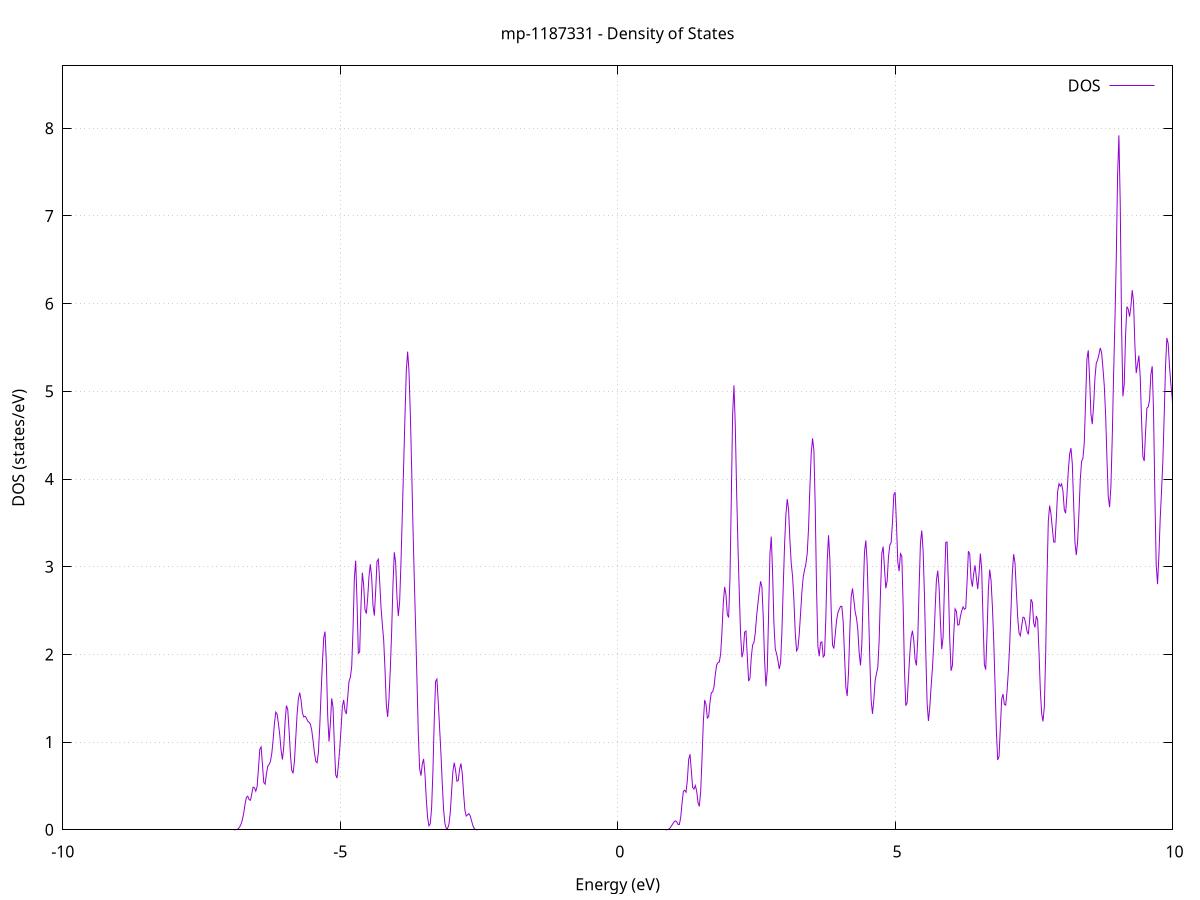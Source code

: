 set title 'mp-1187331 - Density of States'
set xlabel 'Energy (eV)'
set ylabel 'DOS (states/eV)'
set grid
set xrange [-10:10]
set yrange [0:8.712]
set xzeroaxis lt -1
set terminal png size 800,600
set output 'mp-1187331_dos_gnuplot.png'
plot '-' using 1:2 with lines title 'DOS'
-19.269000 0.000000
-19.245000 0.000000
-19.221000 0.000000
-19.197000 0.000000
-19.173000 0.000000
-19.149000 0.000000
-19.125000 0.000000
-19.101000 0.000000
-19.077000 0.000000
-19.053000 0.000000
-19.029000 0.000000
-19.005000 0.000000
-18.980900 0.000000
-18.956900 0.000000
-18.932900 0.000000
-18.908900 0.000000
-18.884900 0.000000
-18.860900 0.000000
-18.836900 0.000000
-18.812900 0.000000
-18.788900 0.000000
-18.764900 0.000000
-18.740900 0.000000
-18.716900 0.000000
-18.692900 0.000000
-18.668900 0.000000
-18.644900 0.000000
-18.620900 0.000000
-18.596800 0.000000
-18.572800 0.000000
-18.548800 0.000000
-18.524800 0.000000
-18.500800 0.000000
-18.476800 0.000000
-18.452800 0.000000
-18.428800 0.000000
-18.404800 0.000000
-18.380800 0.000000
-18.356800 0.000000
-18.332800 0.000000
-18.308800 0.000000
-18.284800 0.000000
-18.260800 0.000000
-18.236800 0.000000
-18.212800 0.000000
-18.188700 0.000000
-18.164700 0.000000
-18.140700 0.000000
-18.116700 0.000000
-18.092700 0.000000
-18.068700 0.000000
-18.044700 0.000000
-18.020700 0.000000
-17.996700 0.000000
-17.972700 0.000000
-17.948700 0.000000
-17.924700 0.000000
-17.900700 0.000000
-17.876700 0.000000
-17.852700 0.000000
-17.828700 0.000000
-17.804600 0.000000
-17.780600 0.000000
-17.756600 0.000000
-17.732600 0.000000
-17.708600 0.000000
-17.684600 0.000000
-17.660600 0.000000
-17.636600 0.000000
-17.612600 0.000000
-17.588600 0.000000
-17.564600 0.000000
-17.540600 0.000000
-17.516600 0.000000
-17.492600 0.000000
-17.468600 0.000000
-17.444600 0.000000
-17.420600 0.000000
-17.396500 0.000000
-17.372500 0.000000
-17.348500 0.000000
-17.324500 0.000000
-17.300500 0.000000
-17.276500 0.000000
-17.252500 0.000000
-17.228500 0.001300
-17.204500 0.021300
-17.180500 0.232500
-17.156500 1.655200
-17.132500 7.719600
-17.108500 23.651500
-17.084500 47.733600
-17.060500 63.608600
-17.036500 56.070900
-17.012400 32.732500
-16.988400 12.657100
-16.964400 3.239200
-16.940400 0.547600
-16.916400 0.061000
-16.892400 0.004500
-16.868400 0.000200
-16.844400 0.000000
-16.820400 0.000000
-16.796400 0.000000
-16.772400 0.000000
-16.748400 0.000000
-16.724400 0.000000
-16.700400 0.000000
-16.676400 0.000000
-16.652400 0.000000
-16.628300 0.000000
-16.604300 0.000000
-16.580300 0.000000
-16.556300 0.000000
-16.532300 0.000000
-16.508300 0.000000
-16.484300 0.000000
-16.460300 0.000000
-16.436300 0.000000
-16.412300 0.000000
-16.388300 0.000000
-16.364300 0.000000
-16.340300 0.000000
-16.316300 0.000000
-16.292300 0.000000
-16.268300 0.000000
-16.244300 0.000000
-16.220200 0.000000
-16.196200 0.000000
-16.172200 0.000000
-16.148200 0.000000
-16.124200 0.000000
-16.100200 0.000000
-16.076200 0.000000
-16.052200 0.000000
-16.028200 0.000000
-16.004200 0.000000
-15.980200 0.000000
-15.956200 0.000000
-15.932200 0.000000
-15.908200 0.000000
-15.884200 0.000000
-15.860200 0.000000
-15.836100 0.000000
-15.812100 0.000000
-15.788100 0.000000
-15.764100 0.000000
-15.740100 0.000000
-15.716100 0.000000
-15.692100 0.000000
-15.668100 0.000000
-15.644100 0.000000
-15.620100 0.000000
-15.596100 0.000000
-15.572100 0.000000
-15.548100 0.000000
-15.524100 0.000000
-15.500100 0.000000
-15.476100 0.000000
-15.452100 0.000000
-15.428000 0.000000
-15.404000 0.000000
-15.380000 0.000000
-15.356000 0.000000
-15.332000 0.000000
-15.308000 0.000000
-15.284000 0.000000
-15.260000 0.000000
-15.236000 0.000000
-15.212000 0.000000
-15.188000 0.000000
-15.164000 0.000000
-15.140000 0.000000
-15.116000 0.000000
-15.092000 0.000000
-15.068000 0.000000
-15.043900 0.000000
-15.019900 0.000000
-14.995900 0.000000
-14.971900 0.000000
-14.947900 0.000000
-14.923900 0.000000
-14.899900 0.000000
-14.875900 0.000000
-14.851900 0.000000
-14.827900 0.000000
-14.803900 0.000000
-14.779900 0.000000
-14.755900 0.000000
-14.731900 0.000000
-14.707900 0.000000
-14.683900 0.000000
-14.659900 0.000000
-14.635800 0.000000
-14.611800 0.000000
-14.587800 0.000000
-14.563800 0.000000
-14.539800 0.000000
-14.515800 0.000000
-14.491800 0.000000
-14.467800 0.000000
-14.443800 0.000000
-14.419800 0.000000
-14.395800 0.000000
-14.371800 0.000000
-14.347800 0.000000
-14.323800 0.000000
-14.299800 0.000000
-14.275800 0.000000
-14.251700 0.000000
-14.227700 0.000000
-14.203700 0.000000
-14.179700 0.000000
-14.155700 0.000000
-14.131700 0.000000
-14.107700 0.000000
-14.083700 0.000000
-14.059700 0.000000
-14.035700 0.000000
-14.011700 0.000000
-13.987700 0.000000
-13.963700 0.000000
-13.939700 0.000000
-13.915700 0.000000
-13.891700 0.000000
-13.867600 0.000000
-13.843600 0.000000
-13.819600 0.000000
-13.795600 0.000000
-13.771600 0.000000
-13.747600 0.000000
-13.723600 0.000000
-13.699600 0.000000
-13.675600 0.000000
-13.651600 0.000000
-13.627600 0.000000
-13.603600 0.000000
-13.579600 0.000000
-13.555600 0.000000
-13.531600 0.000000
-13.507600 0.000000
-13.483600 0.000000
-13.459500 0.000000
-13.435500 0.000000
-13.411500 0.000000
-13.387500 0.000000
-13.363500 0.000000
-13.339500 0.000000
-13.315500 0.000000
-13.291500 0.000000
-13.267500 0.000000
-13.243500 0.000000
-13.219500 0.000000
-13.195500 0.000000
-13.171500 0.000000
-13.147500 0.000000
-13.123500 0.000000
-13.099500 0.000000
-13.075400 0.000000
-13.051400 0.000000
-13.027400 0.000000
-13.003400 0.000000
-12.979400 0.000000
-12.955400 0.000000
-12.931400 0.000000
-12.907400 0.000000
-12.883400 0.000000
-12.859400 0.000000
-12.835400 0.000000
-12.811400 0.000000
-12.787400 0.000000
-12.763400 0.000000
-12.739400 0.000000
-12.715400 0.000000
-12.691400 0.000000
-12.667300 0.000000
-12.643300 0.000000
-12.619300 0.000000
-12.595300 0.000000
-12.571300 0.000000
-12.547300 0.000000
-12.523300 0.000000
-12.499300 0.000000
-12.475300 0.000000
-12.451300 0.000000
-12.427300 0.000000
-12.403300 0.000000
-12.379300 0.000000
-12.355300 0.000000
-12.331300 0.000000
-12.307300 0.000000
-12.283200 0.000000
-12.259200 0.000000
-12.235200 0.000000
-12.211200 0.000000
-12.187200 0.000000
-12.163200 0.000000
-12.139200 0.000000
-12.115200 0.000000
-12.091200 0.000000
-12.067200 0.000000
-12.043200 0.000000
-12.019200 0.000000
-11.995200 0.000000
-11.971200 0.000000
-11.947200 0.000000
-11.923200 0.000000
-11.899100 0.000000
-11.875100 0.000000
-11.851100 0.000000
-11.827100 0.000000
-11.803100 0.000000
-11.779100 0.000000
-11.755100 0.000000
-11.731100 0.000000
-11.707100 0.000000
-11.683100 0.000000
-11.659100 0.000000
-11.635100 0.000000
-11.611100 0.000000
-11.587100 0.000000
-11.563100 0.000000
-11.539100 0.000000
-11.515100 0.000000
-11.491000 0.000000
-11.467000 0.000000
-11.443000 0.000000
-11.419000 0.000000
-11.395000 0.000000
-11.371000 0.000000
-11.347000 0.000000
-11.323000 0.000000
-11.299000 0.000000
-11.275000 0.000000
-11.251000 0.000000
-11.227000 0.000000
-11.203000 0.000000
-11.179000 0.000000
-11.155000 0.000000
-11.131000 0.000000
-11.106900 0.000000
-11.082900 0.000000
-11.058900 0.000000
-11.034900 0.000000
-11.010900 0.000000
-10.986900 0.000000
-10.962900 0.000000
-10.938900 0.000000
-10.914900 0.000000
-10.890900 0.000000
-10.866900 0.000000
-10.842900 0.000000
-10.818900 0.000000
-10.794900 0.000000
-10.770900 0.000000
-10.746900 0.000000
-10.722900 0.000000
-10.698800 0.000000
-10.674800 0.000000
-10.650800 0.000000
-10.626800 0.000000
-10.602800 0.000000
-10.578800 0.000000
-10.554800 0.000000
-10.530800 0.000000
-10.506800 0.000000
-10.482800 0.000000
-10.458800 0.000000
-10.434800 0.000000
-10.410800 0.000000
-10.386800 0.000000
-10.362800 0.000000
-10.338800 0.000000
-10.314700 0.000000
-10.290700 0.000000
-10.266700 0.000000
-10.242700 0.000000
-10.218700 0.000000
-10.194700 0.000000
-10.170700 0.000000
-10.146700 0.000000
-10.122700 0.000000
-10.098700 0.000000
-10.074700 0.000000
-10.050700 0.000000
-10.026700 0.000000
-10.002700 0.000000
-9.978700 0.000000
-9.954700 0.000000
-9.930600 0.000000
-9.906600 0.000000
-9.882600 0.000000
-9.858600 0.000000
-9.834600 0.000000
-9.810600 0.000000
-9.786600 0.000000
-9.762600 0.000000
-9.738600 0.000000
-9.714600 0.000000
-9.690600 0.000000
-9.666600 0.000000
-9.642600 0.000000
-9.618600 0.000000
-9.594600 0.000000
-9.570600 0.000000
-9.546600 0.000000
-9.522500 0.000000
-9.498500 0.000000
-9.474500 0.000000
-9.450500 0.000000
-9.426500 0.000000
-9.402500 0.000000
-9.378500 0.000000
-9.354500 0.000000
-9.330500 0.000000
-9.306500 0.000000
-9.282500 0.000000
-9.258500 0.000000
-9.234500 0.000000
-9.210500 0.000000
-9.186500 0.000000
-9.162500 0.000000
-9.138400 0.000000
-9.114400 0.000000
-9.090400 0.000000
-9.066400 0.000000
-9.042400 0.000000
-9.018400 0.000000
-8.994400 0.000000
-8.970400 0.000000
-8.946400 0.000000
-8.922400 0.000000
-8.898400 0.000000
-8.874400 0.000000
-8.850400 0.000000
-8.826400 0.000000
-8.802400 0.000000
-8.778400 0.000000
-8.754400 0.000000
-8.730300 0.000000
-8.706300 0.000000
-8.682300 0.000000
-8.658300 0.000000
-8.634300 0.000000
-8.610300 0.000000
-8.586300 0.000000
-8.562300 0.000000
-8.538300 0.000000
-8.514300 0.000000
-8.490300 0.000000
-8.466300 0.000000
-8.442300 0.000000
-8.418300 0.000000
-8.394300 0.000000
-8.370300 0.000000
-8.346200 0.000000
-8.322200 0.000000
-8.298200 0.000000
-8.274200 0.000000
-8.250200 0.000000
-8.226200 0.000000
-8.202200 0.000000
-8.178200 0.000000
-8.154200 0.000000
-8.130200 0.000000
-8.106200 0.000000
-8.082200 0.000000
-8.058200 0.000000
-8.034200 0.000000
-8.010200 0.000000
-7.986200 0.000000
-7.962200 0.000000
-7.938100 0.000000
-7.914100 0.000000
-7.890100 0.000000
-7.866100 0.000000
-7.842100 0.000000
-7.818100 0.000000
-7.794100 0.000000
-7.770100 0.000000
-7.746100 0.000000
-7.722100 0.000000
-7.698100 0.000000
-7.674100 0.000000
-7.650100 0.000000
-7.626100 0.000000
-7.602100 0.000000
-7.578100 0.000000
-7.554000 0.000000
-7.530000 0.000000
-7.506000 0.000000
-7.482000 0.000000
-7.458000 0.000000
-7.434000 0.000000
-7.410000 0.000000
-7.386000 0.000000
-7.362000 0.000000
-7.338000 0.000000
-7.314000 0.000000
-7.290000 0.000000
-7.266000 0.000000
-7.242000 0.000000
-7.218000 0.000000
-7.194000 0.000000
-7.169900 0.000000
-7.145900 0.000000
-7.121900 0.000000
-7.097900 0.000000
-7.073900 0.000000
-7.049900 0.000000
-7.025900 0.000000
-7.001900 0.000000
-6.977900 0.000000
-6.953900 0.000000
-6.929900 0.000000
-6.905900 0.000100
-6.881900 0.000700
-6.857900 0.003800
-6.833900 0.013800
-6.809900 0.035000
-6.785900 0.067700
-6.761800 0.117000
-6.737800 0.195600
-6.713800 0.295300
-6.689800 0.371600
-6.665800 0.381900
-6.641800 0.342800
-6.617800 0.336800
-6.593800 0.410300
-6.569800 0.485700
-6.545800 0.478600
-6.521800 0.439900
-6.497800 0.494000
-6.473800 0.694000
-6.449800 0.916800
-6.425800 0.945500
-6.401800 0.746000
-6.377700 0.539200
-6.353700 0.520500
-6.329700 0.638200
-6.305700 0.725100
-6.281700 0.745600
-6.257700 0.779200
-6.233700 0.869200
-6.209700 1.020500
-6.185700 1.212500
-6.161700 1.341400
-6.137700 1.319000
-6.113700 1.212400
-6.089700 1.082400
-6.065700 0.905500
-6.041700 0.801400
-6.017700 0.940900
-5.993700 1.229900
-5.969600 1.417000
-5.945600 1.370900
-5.921600 1.133700
-5.897600 0.857800
-5.873600 0.678900
-5.849600 0.643900
-5.825600 0.777100
-5.801600 1.044800
-5.777600 1.312200
-5.753600 1.496100
-5.729600 1.563800
-5.705600 1.475800
-5.681600 1.334700
-5.657600 1.286700
-5.633600 1.294900
-5.609600 1.273000
-5.585500 1.239600
-5.561500 1.226400
-5.537500 1.203700
-5.513500 1.135500
-5.489500 1.017900
-5.465500 0.880800
-5.441500 0.781600
-5.417500 0.763900
-5.393500 0.881300
-5.369500 1.172700
-5.345500 1.548200
-5.321500 1.895400
-5.297500 2.188300
-5.273500 2.260500
-5.249500 1.892400
-5.225500 1.296400
-5.201400 1.006300
-5.177400 1.210500
-5.153400 1.498400
-5.129400 1.394700
-5.105400 0.964200
-5.081400 0.626000
-5.057400 0.589500
-5.033400 0.737400
-5.009400 0.919300
-4.985400 1.149300
-4.961400 1.404600
-4.937400 1.481200
-4.913400 1.355900
-4.889400 1.321500
-4.865400 1.508500
-4.841400 1.692900
-4.817400 1.739100
-4.793300 1.858100
-4.769300 2.283700
-4.745300 2.867100
-4.721300 3.069300
-4.697300 2.603300
-4.673300 2.012900
-4.649300 2.027600
-4.625300 2.568200
-4.601300 2.931700
-4.577300 2.789400
-4.553300 2.509100
-4.529300 2.465300
-4.505300 2.641600
-4.481300 2.890200
-4.457300 3.029100
-4.433300 2.882200
-4.409200 2.556300
-4.385200 2.442700
-4.361200 2.721200
-4.337200 3.060900
-4.313200 3.085900
-4.289200 2.836400
-4.265200 2.543500
-4.241200 2.342300
-4.217200 2.170200
-4.193200 1.836500
-4.169200 1.425600
-4.145200 1.287100
-4.121200 1.493700
-4.097200 1.831900
-4.073200 2.257100
-4.049200 2.799100
-4.025200 3.164500
-4.001100 3.046700
-3.977100 2.651800
-3.953100 2.437200
-3.929100 2.599300
-3.905100 3.044500
-3.881100 3.597500
-3.857100 4.148800
-3.833100 4.709600
-3.809100 5.232600
-3.785100 5.452700
-3.761100 5.237300
-3.737100 4.757700
-3.713100 4.140400
-3.689100 3.464000
-3.665100 2.859700
-3.641100 2.313400
-3.617000 1.714000
-3.593000 1.106700
-3.569000 0.696500
-3.545000 0.617400
-3.521000 0.749500
-3.497000 0.807500
-3.473000 0.639300
-3.449000 0.355100
-3.425000 0.136700
-3.401000 0.045400
-3.377000 0.068300
-3.353000 0.248000
-3.329000 0.668300
-3.305000 1.256300
-3.281000 1.691400
-3.257000 1.717600
-3.233000 1.457200
-3.208900 1.165100
-3.184900 0.871000
-3.160900 0.530100
-3.136900 0.233300
-3.112900 0.070100
-3.088900 0.015700
-3.064900 0.014700
-3.040900 0.061500
-3.016900 0.195900
-2.992900 0.430400
-2.968900 0.669900
-2.944900 0.765200
-2.920900 0.678700
-2.896900 0.553800
-2.872900 0.562000
-2.848900 0.688200
-2.824800 0.755100
-2.800800 0.645000
-2.776800 0.416800
-2.752800 0.225300
-2.728800 0.156200
-2.704800 0.169500
-2.680800 0.184000
-2.656800 0.158400
-2.632800 0.101900
-2.608800 0.047000
-2.584800 0.015000
-2.560800 0.003200
-2.536800 0.000500
-2.512800 0.000000
-2.488800 0.000000
-2.464800 0.000000
-2.440700 0.000000
-2.416700 0.000000
-2.392700 0.000000
-2.368700 0.000000
-2.344700 0.000000
-2.320700 0.000000
-2.296700 0.000000
-2.272700 0.000000
-2.248700 0.000000
-2.224700 0.000000
-2.200700 0.000000
-2.176700 0.000000
-2.152700 0.000000
-2.128700 0.000000
-2.104700 0.000000
-2.080700 0.000000
-2.056700 0.000000
-2.032600 0.000000
-2.008600 0.000000
-1.984600 0.000000
-1.960600 0.000000
-1.936600 0.000000
-1.912600 0.000000
-1.888600 0.000000
-1.864600 0.000000
-1.840600 0.000000
-1.816600 0.000000
-1.792600 0.000000
-1.768600 0.000000
-1.744600 0.000000
-1.720600 0.000000
-1.696600 0.000000
-1.672600 0.000000
-1.648500 0.000000
-1.624500 0.000000
-1.600500 0.000000
-1.576500 0.000000
-1.552500 0.000000
-1.528500 0.000000
-1.504500 0.000000
-1.480500 0.000000
-1.456500 0.000000
-1.432500 0.000000
-1.408500 0.000000
-1.384500 0.000000
-1.360500 0.000000
-1.336500 0.000000
-1.312500 0.000000
-1.288500 0.000000
-1.264500 0.000000
-1.240400 0.000000
-1.216400 0.000000
-1.192400 0.000000
-1.168400 0.000000
-1.144400 0.000000
-1.120400 0.000000
-1.096400 0.000000
-1.072400 0.000000
-1.048400 0.000000
-1.024400 0.000000
-1.000400 0.000000
-0.976400 0.000000
-0.952400 0.000000
-0.928400 0.000000
-0.904400 0.000000
-0.880400 0.000000
-0.856300 0.000000
-0.832300 0.000000
-0.808300 0.000000
-0.784300 0.000000
-0.760300 0.000000
-0.736300 0.000000
-0.712300 0.000000
-0.688300 0.000000
-0.664300 0.000000
-0.640300 0.000000
-0.616300 0.000000
-0.592300 0.000000
-0.568300 0.000000
-0.544300 0.000000
-0.520300 0.000000
-0.496300 0.000000
-0.472200 0.000000
-0.448200 0.000000
-0.424200 0.000000
-0.400200 0.000000
-0.376200 0.000000
-0.352200 0.000000
-0.328200 0.000000
-0.304200 0.000000
-0.280200 0.000000
-0.256200 0.000000
-0.232200 0.000000
-0.208200 0.000000
-0.184200 0.000000
-0.160200 0.000000
-0.136200 0.000000
-0.112200 0.000000
-0.088200 0.000000
-0.064100 0.000000
-0.040100 0.000000
-0.016100 0.000000
0.007900 0.000000
0.031900 0.000000
0.055900 0.000000
0.079900 0.000000
0.103900 0.000000
0.127900 0.000000
0.151900 0.000000
0.175900 0.000000
0.199900 0.000000
0.223900 0.000000
0.247900 0.000000
0.271900 0.000000
0.295900 0.000000
0.320000 0.000000
0.344000 0.000000
0.368000 0.000000
0.392000 0.000000
0.416000 0.000000
0.440000 0.000000
0.464000 0.000000
0.488000 0.000000
0.512000 0.000000
0.536000 0.000000
0.560000 0.000000
0.584000 0.000000
0.608000 0.000000
0.632000 0.000000
0.656000 0.000000
0.680000 0.000000
0.704000 0.000000
0.728100 0.000000
0.752100 0.000000
0.776100 0.000000
0.800100 0.000000
0.824100 0.000000
0.848100 0.000000
0.872100 0.000200
0.896100 0.001300
0.920100 0.006400
0.944100 0.019800
0.968100 0.042000
0.992100 0.066800
1.016100 0.089400
1.040100 0.101900
1.064100 0.090000
1.088100 0.061300
1.112200 0.059800
1.136200 0.138800
1.160200 0.300900
1.184200 0.440300
1.208200 0.450000
1.232200 0.427500
1.256200 0.564000
1.280200 0.801700
1.304200 0.861400
1.328200 0.671800
1.352200 0.481800
1.376200 0.464100
1.400200 0.504400
1.424200 0.442700
1.448200 0.309700
1.472200 0.267200
1.496300 0.434500
1.520300 0.804400
1.544300 1.231200
1.568300 1.479800
1.592300 1.431300
1.616300 1.274500
1.640300 1.288400
1.664300 1.456600
1.688300 1.563800
1.712300 1.572300
1.736300 1.630000
1.760300 1.770700
1.784300 1.878900
1.808300 1.907400
1.832300 1.913400
1.856300 2.005100
1.880300 2.262100
1.904400 2.588700
1.928400 2.769200
1.952400 2.684200
1.976400 2.456600
2.000400 2.420100
2.024400 2.867200
2.048400 3.785600
2.072400 4.737900
2.096400 5.067500
2.120400 4.604000
2.144400 3.858500
2.168400 3.237400
2.192400 2.702000
2.216400 2.222600
2.240400 1.966600
2.264400 2.036200
2.288500 2.253500
2.312500 2.267400
2.336500 1.978000
2.360500 1.695800
2.384500 1.726400
2.408500 1.966900
2.432500 2.108100
2.456500 2.134800
2.480500 2.245900
2.504500 2.435600
2.528500 2.583800
2.552500 2.716500
2.576500 2.834100
2.600500 2.767600
2.624500 2.418100
2.648500 1.931300
2.672500 1.636500
2.696600 1.820900
2.720600 2.458700
2.744600 3.142600
2.768600 3.343000
2.792600 2.929500
2.816600 2.351400
2.840600 2.062800
2.864600 2.008500
2.888600 1.932900
2.912600 1.834000
2.936600 1.906200
2.960600 2.262800
2.984600 2.779400
3.008600 3.249500
3.032600 3.596500
3.056600 3.771300
3.080700 3.651000
3.104700 3.302800
3.128700 3.036600
3.152700 2.890800
3.176700 2.620200
3.200700 2.252000
3.224700 2.040600
3.248700 2.067500
3.272700 2.232700
3.296700 2.463800
3.320700 2.713300
3.344700 2.883200
3.368700 2.963200
3.392700 3.033300
3.416700 3.151900
3.440700 3.438400
3.464700 3.900100
3.488800 4.290000
3.512800 4.464500
3.536800 4.330000
3.560800 3.687300
3.584800 2.748600
3.608800 2.095300
3.632800 1.978800
3.656800 2.134100
3.680800 2.143200
3.704800 1.970200
3.728800 1.990400
3.752800 2.435800
3.776800 3.059900
3.800800 3.358800
3.824800 3.080800
3.848800 2.501300
3.872900 2.106100
3.896900 2.067100
3.920900 2.220900
3.944900 2.381900
3.968900 2.474700
3.992900 2.513400
4.016900 2.548300
4.040900 2.547900
4.064900 2.371500
4.088900 1.994100
4.112900 1.626100
4.136900 1.526300
4.160900 1.794300
4.184900 2.273300
4.208900 2.657300
4.232900 2.752200
4.257000 2.623100
4.281000 2.484400
4.305000 2.413900
4.329000 2.276200
4.353000 2.018100
4.377000 1.875100
4.401000 2.119200
4.425000 2.678100
4.449000 3.169100
4.473000 3.299300
4.497000 3.044600
4.521000 2.529900
4.545000 1.936900
4.569000 1.471700
4.593000 1.321800
4.617000 1.484300
4.641000 1.701100
4.665100 1.782500
4.689100 1.854200
4.713100 2.160500
4.737100 2.700200
4.761100 3.151900
4.785100 3.229900
4.809100 2.983300
4.833100 2.753800
4.857100 2.836700
4.881100 3.111700
4.905100 3.243800
4.929100 3.275400
4.953100 3.501900
4.977100 3.820600
5.001100 3.849800
5.025100 3.490900
5.049200 3.053000
5.073200 2.948700
5.097200 3.149200
5.121200 3.122400
5.145200 2.570500
5.169200 1.835700
5.193200 1.415200
5.217200 1.446800
5.241200 1.723400
5.265200 2.004500
5.289200 2.197800
5.313200 2.268900
5.337200 2.161000
5.361200 1.937700
5.385200 1.874300
5.409200 2.182000
5.433200 2.760600
5.457300 3.271500
5.481300 3.412500
5.505300 3.180000
5.529300 2.692300
5.553300 2.027700
5.577300 1.442500
5.601300 1.240700
5.625300 1.393100
5.649300 1.631800
5.673300 1.843300
5.697300 2.119700
5.721300 2.503400
5.745300 2.848300
5.769300 2.955200
5.793300 2.764400
5.817300 2.370400
5.841400 2.058900
5.865400 2.195800
5.889400 2.765800
5.913400 3.276900
5.937400 3.282000
5.961400 2.785900
5.985400 2.164700
6.009400 1.813300
6.033400 1.875900
6.057400 2.226400
6.081400 2.519600
6.105400 2.491700
6.129400 2.333900
6.153400 2.338300
6.177400 2.434000
6.201400 2.497400
6.225500 2.542400
6.249500 2.513900
6.273500 2.526900
6.297500 2.824700
6.321500 3.176800
6.345500 3.144500
6.369500 2.861300
6.393500 2.772400
6.417500 2.925400
6.441500 3.015900
6.465500 2.873600
6.489500 2.744600
6.513500 2.920400
6.537500 3.150200
6.561500 2.964600
6.585500 2.391200
6.609500 1.883600
6.633600 1.826700
6.657600 2.236800
6.681600 2.745500
6.705600 2.966500
6.729600 2.845600
6.753600 2.550000
6.777600 2.164700
6.801600 1.661900
6.825600 1.127400
6.849600 0.796300
6.873600 0.833800
6.897600 1.168400
6.921600 1.494200
6.945600 1.547600
6.969600 1.430000
6.993600 1.421100
7.017700 1.578100
7.041700 1.807200
7.065700 2.110100
7.089700 2.519900
7.113700 2.931600
7.137700 3.143000
7.161700 3.039900
7.185700 2.726900
7.209700 2.425800
7.233700 2.244600
7.257700 2.212200
7.281700 2.320200
7.305700 2.424900
7.329700 2.418300
7.353700 2.351500
7.377700 2.264700
7.401700 2.229200
7.425800 2.394700
7.449800 2.629600
7.473800 2.593400
7.497800 2.360500
7.521800 2.308000
7.545800 2.438600
7.569800 2.393500
7.593800 2.030300
7.617800 1.597100
7.641800 1.325400
7.665800 1.235500
7.689800 1.399500
7.713800 1.985800
7.737800 2.861100
7.761800 3.520400
7.785800 3.697100
7.809900 3.601200
7.833900 3.442700
7.857900 3.283700
7.881900 3.279900
7.905900 3.544100
7.929900 3.858100
7.953900 3.946500
7.977900 3.918800
8.001900 3.944700
8.025900 3.861400
8.049900 3.650400
8.073900 3.609500
8.097900 3.820700
8.121900 4.088500
8.145900 4.282800
8.169900 4.352300
8.194000 4.177000
8.218000 3.728600
8.242000 3.279400
8.266000 3.133300
8.290000 3.287800
8.314000 3.617000
8.338000 3.994300
8.362000 4.204500
8.386000 4.237200
8.410000 4.415600
8.434000 4.890300
8.458000 5.369700
8.482000 5.468000
8.506000 5.140400
8.530000 4.742900
8.554000 4.626000
8.578000 4.836300
8.602100 5.149500
8.626100 5.320500
8.650100 5.359300
8.674100 5.419000
8.698100 5.495100
8.722100 5.442600
8.746100 5.268400
8.770100 5.068900
8.794100 4.746900
8.818100 4.245600
8.842100 3.805700
8.866100 3.679800
8.890100 3.913400
8.914100 4.469800
8.938100 5.176400
8.962100 5.795600
8.986200 6.501800
9.010200 7.458800
9.034200 7.919700
9.058200 7.140300
9.082200 5.748300
9.106200 4.942500
9.130200 5.084200
9.154200 5.639600
9.178200 5.966400
9.202200 5.937200
9.226200 5.852600
9.250200 5.965800
9.274200 6.154000
9.298200 6.017200
9.322200 5.524600
9.346200 5.209400
9.370200 5.308500
9.394300 5.408600
9.418300 5.166100
9.442300 4.679400
9.466300 4.254400
9.490300 4.205300
9.514300 4.531300
9.538300 4.808200
9.562300 4.822900
9.586300 4.898400
9.610300 5.193800
9.634300 5.286200
9.658300 4.772400
9.682300 3.825700
9.706300 3.018800
9.730300 2.801400
9.754300 3.117700
9.778400 3.546300
9.802400 3.862100
9.826400 4.207600
9.850400 4.724400
9.874400 5.289500
9.898400 5.609700
9.922400 5.542700
9.946400 5.281800
9.970400 5.083100
9.994400 4.927800
10.018400 4.637400
10.042400 4.187800
10.066400 3.707400
10.090400 3.311800
10.114400 3.169800
10.138400 3.491100
10.162400 4.131000
10.186500 4.444800
10.210500 4.040700
10.234500 3.331700
10.258500 2.927000
10.282500 2.961600
10.306500 3.091400
10.330500 3.012400
10.354500 2.945300
10.378500 3.199600
10.402500 3.601100
10.426500 3.881300
10.450500 4.036700
10.474500 4.006500
10.498500 3.673300
10.522500 3.228300
10.546500 2.944400
10.570600 2.779100
10.594600 2.546200
10.618600 2.245700
10.642600 2.049700
10.666600 1.924000
10.690600 1.619600
10.714600 1.161400
10.738600 0.840400
10.762600 0.793700
10.786600 0.925700
10.810600 1.144600
10.834600 1.475800
10.858600 1.886600
10.882600 2.215600
10.906600 2.344900
10.930600 2.238200
10.954700 1.949200
10.978700 1.662400
11.002700 1.545300
11.026700 1.593600
11.050700 1.709100
11.074700 1.856800
11.098700 2.019800
11.122700 2.181600
11.146700 2.377600
11.170700 2.497900
11.194700 2.288600
11.218700 1.766300
11.242700 1.300300
11.266700 1.150200
11.290700 1.209800
11.314700 1.347200
11.338700 1.640600
11.362800 2.114900
11.386800 2.563200
11.410800 2.756700
11.434800 2.621100
11.458800 2.230000
11.482800 1.766600
11.506800 1.411700
11.530800 1.256800
11.554800 1.336900
11.578800 1.569200
11.602800 1.713400
11.626800 1.632700
11.650800 1.476100
11.674800 1.442900
11.698800 1.547800
11.722800 1.755900
11.746900 2.121900
11.770900 2.609000
11.794900 2.983600
11.818900 3.081800
11.842900 2.952500
11.866900 2.638400
11.890900 2.150700
11.914900 1.672000
11.938900 1.455900
11.962900 1.587600
11.986900 1.938200
12.010900 2.231700
12.034900 2.248600
12.058900 2.054700
12.082900 1.903800
12.106900 1.862000
12.130900 1.783600
12.155000 1.665200
12.179000 1.637900
12.203000 1.729400
12.227000 1.924000
12.251000 2.151000
12.275000 2.158700
12.299000 1.844000
12.323000 1.510700
12.347000 1.466600
12.371000 1.650000
12.395000 1.781100
12.419000 1.754900
12.443000 1.783500
12.467000 2.108700
12.491000 2.646300
12.515000 3.023500
12.539100 3.001200
12.563100 2.768800
12.587100 2.651400
12.611100 2.603500
12.635100 2.368200
12.659100 2.051800
12.683100 2.010500
12.707100 2.227300
12.731100 2.278700
12.755100 1.895200
12.779100 1.308200
12.803100 0.986600
12.827100 1.112600
12.851100 1.416900
12.875100 1.535900
12.899100 1.437700
12.923200 1.300500
12.947200 1.200200
12.971200 1.211700
12.995200 1.390800
13.019200 1.581600
13.043200 1.645600
13.067200 1.663400
13.091200 1.705200
13.115200 1.722500
13.139200 1.696500
13.163200 1.662900
13.187200 1.632800
13.211200 1.577800
13.235200 1.477000
13.259200 1.365900
13.283200 1.316600
13.307200 1.359400
13.331300 1.429100
13.355300 1.443900
13.379300 1.399300
13.403300 1.302500
13.427300 1.185600
13.451300 1.249900
13.475300 1.658600
13.499300 2.200300
13.523300 2.509400
13.547300 2.488600
13.571300 2.336100
13.595300 2.266500
13.619300 2.299200
13.643300 2.320000
13.667300 2.267000
13.691300 2.244600
13.715400 2.324100
13.739400 2.367300
13.763400 2.331500
13.787400 2.377000
13.811400 2.531500
13.835400 2.649800
13.859400 2.668400
13.883400 2.620000
13.907400 2.500200
13.931400 2.314200
13.955400 2.158900
13.979400 2.139800
14.003400 2.300900
14.027400 2.620500
14.051400 2.904800
14.075400 2.901400
14.099400 2.712100
14.123500 2.746200
14.147500 3.163000
14.171500 3.570800
14.195500 3.477600
14.219500 2.976100
14.243500 2.571700
14.267500 2.540000
14.291500 2.784100
14.315500 3.039200
14.339500 3.130900
14.363500 3.107700
14.387500 3.117900
14.411500 3.269800
14.435500 3.541400
14.459500 3.806800
14.483500 4.013600
14.507600 4.259800
14.531600 4.687100
14.555600 5.231100
14.579600 5.524500
14.603600 5.319300
14.627600 4.911900
14.651600 4.832300
14.675600 5.252600
14.699600 5.832500
14.723600 6.100300
14.747600 5.933700
14.771600 5.521500
14.795600 5.148100
14.819600 5.104600
14.843600 5.401400
14.867600 5.706100
14.891600 5.701800
14.915700 5.325500
14.939700 4.722700
14.963700 4.124200
14.987700 3.782200
15.011700 3.925700
15.035700 4.476100
15.059700 4.903600
15.083700 4.810500
15.107700 4.504500
15.131700 4.549400
15.155700 4.958200
15.179700 5.266200
15.203700 5.160800
15.227700 4.833400
15.251700 4.733300
15.275700 4.898600
15.299800 4.914500
15.323800 4.662800
15.347800 4.422600
15.371800 4.381300
15.395800 5.153500
15.419800 8.582300
15.443800 16.086900
15.467800 24.468300
15.491800 26.443700
15.515800 19.907700
15.539800 11.272400
15.563800 6.267600
15.587800 4.746400
15.611800 4.415800
15.635800 4.079600
15.659800 3.794100
15.683900 4.048800
15.707900 4.857300
15.731900 5.539800
15.755900 5.491200
15.779900 4.795600
15.803900 3.945100
15.827900 3.341300
15.851900 3.071500
15.875900 2.943400
15.899900 2.828000
15.923900 2.900800
15.947900 3.290900
15.971900 3.724100
15.995900 3.897300
16.019900 3.792000
16.043900 3.455800
16.067900 3.010100
16.092000 2.711200
16.116000 2.612200
16.140000 2.441500
16.164000 2.080700
16.188000 1.799900
16.212000 1.807000
16.236000 2.000800
16.260000 2.317400
16.284000 2.799800
16.308000 3.272400
16.332000 3.465300
16.356000 3.360800
16.380000 3.186200
16.404000 3.200200
16.428000 3.461600
16.452000 3.768000
16.476100 3.887800
16.500100 3.857400
16.524100 3.943300
16.548100 4.259900
16.572100 4.552900
16.596100 4.464800
16.620100 3.890200
16.644100 3.110000
16.668100 2.680900
16.692100 2.884400
16.716100 3.310700
16.740100 3.426800
16.764100 3.275900
16.788100 3.214300
16.812100 3.308000
16.836100 3.355400
16.860100 3.415500
16.884200 3.907800
16.908200 4.835000
16.932200 5.423000
16.956200 5.207000
16.980200 4.790600
17.004200 4.879600
17.028200 5.330600
17.052200 5.540900
17.076200 5.325800
17.100200 5.096300
17.124200 5.103600
17.148200 5.050600
17.172200 4.708400
17.196200 4.256500
17.220200 3.905700
17.244200 3.743600
17.268300 3.874000
17.292300 4.338500
17.316300 4.778400
17.340300 4.613300
17.364300 3.914500
17.388300 3.415500
17.412300 3.450800
17.436300 3.611200
17.460300 3.501400
17.484300 3.207600
17.508300 2.909500
17.532300 2.673100
17.556300 2.710300
17.580300 3.238500
17.604300 4.093600
17.628300 4.882300
17.652400 5.386800
17.676400 5.586300
17.700400 5.506800
17.724400 5.310700
17.748400 5.240000
17.772400 5.213100
17.796400 4.954400
17.820400 4.580000
17.844400 4.397200
17.868400 4.353100
17.892400 4.289400
17.916400 4.257700
17.940400 4.198200
17.964400 3.919200
17.988400 3.538800
18.012400 3.459300
18.036400 3.857000
18.060500 4.462600
18.084500 4.876200
18.108500 4.932000
18.132500 4.686000
18.156500 4.245900
18.180500 3.770000
18.204500 3.457300
18.228500 3.409400
18.252500 3.615200
18.276500 4.023300
18.300500 4.445000
18.324500 4.531900
18.348500 4.155300
18.372500 3.612400
18.396500 3.279300
18.420500 3.369200
18.444600 3.837700
18.468600 4.295300
18.492600 4.356900
18.516600 4.052300
18.540600 3.676000
18.564600 3.387800
18.588600 3.153000
18.612600 3.041800
18.636600 3.276500
18.660600 3.767000
18.684600 4.134600
18.708600 4.325900
18.732600 4.448300
18.756600 4.355500
18.780600 4.013700
18.804600 3.704000
18.828600 3.573700
18.852700 3.415700
18.876700 3.140800
18.900700 3.002700
18.924700 3.066800
18.948700 3.124400
18.972700 3.171900
18.996700 3.291900
19.020700 3.248500
19.044700 2.820700
19.068700 2.305100
19.092700 2.247200
19.116700 2.785500
19.140700 3.448900
19.164700 3.679300
19.188700 3.493700
19.212700 3.383200
19.236800 3.583000
19.260800 3.814600
19.284800 3.773200
19.308800 3.525400
19.332800 3.257400
19.356800 2.917700
19.380800 2.466200
19.404800 2.158200
19.428800 2.283400
19.452800 2.777400
19.476800 3.338000
19.500800 3.945300
19.524800 4.728200
19.548800 5.364700
19.572800 5.395300
19.596800 4.908000
19.620900 4.321900
19.644900 3.930600
19.668900 3.967200
19.692900 4.426500
19.716900 4.750000
19.740900 4.473300
19.764900 3.942400
19.788900 3.684700
19.812900 3.737800
19.836900 4.097000
19.860900 4.857400
19.884900 5.645400
19.908900 5.759200
19.932900 5.104400
19.956900 4.335600
19.980900 3.976500
20.004900 3.949500
20.029000 3.985400
20.053000 4.032100
20.077000 4.135400
20.101000 4.307500
20.125000 4.488600
20.149000 4.536400
20.173000 4.436000
20.197000 4.339300
20.221000 4.335800
20.245000 4.334700
20.269000 4.249800
20.293000 4.132300
20.317000 4.063800
20.341000 4.116200
20.365000 4.436200
20.389000 5.114000
20.413100 5.798200
20.437100 6.030600
20.461100 5.876900
20.485100 5.517300
20.509100 4.966200
20.533100 4.491900
20.557100 4.401400
20.581100 4.480100
20.605100 4.292100
20.629100 4.024100
20.653100 4.238200
20.677100 4.810400
20.701100 5.202800
20.725100 5.427100
20.749100 5.723100
20.773100 5.819200
20.797100 5.365700
20.821200 4.644600
20.845200 4.264600
20.869200 4.452800
20.893200 4.924400
20.917200 5.255300
20.941200 5.180000
20.965200 4.813900
20.989200 4.682400
21.013200 5.062900
21.037200 5.520700
21.061200 5.586100
21.085200 5.372300
21.109200 5.129800
21.133200 4.795200
21.157200 4.419900
21.181200 4.453500
21.205300 4.992900
21.229300 5.447500
21.253300 5.437300
21.277300 5.210900
21.301300 5.094900
21.325300 5.058400
21.349300 4.922000
21.373300 4.722800
21.397300 4.525800
21.421300 4.369800
21.445300 4.503400
21.469300 4.982500
21.493300 5.407200
21.517300 5.592500
21.541300 5.764800
21.565300 5.992100
21.589300 6.084700
21.613400 5.927600
21.637400 5.553900
21.661400 4.967700
21.685400 4.383800
21.709400 4.408100
21.733400 5.204300
21.757400 5.976100
21.781400 6.021300
21.805400 5.616800
21.829400 5.336100
21.853400 5.358400
21.877400 5.568700
21.901400 5.681700
21.925400 5.448800
21.949400 4.894700
21.973400 4.366500
21.997500 4.363100
22.021500 5.041100
22.045500 5.995500
22.069500 6.651500
22.093500 6.723400
22.117500 6.324500
22.141500 5.727200
22.165500 5.149000
22.189500 4.808100
22.213500 4.825000
22.237500 4.987800
22.261500 5.073500
22.285500 5.199600
22.309500 5.512400
22.333500 5.842000
22.357500 5.843900
22.381600 5.473500
22.405600 5.116100
22.429600 5.142500
22.453600 5.544600
22.477600 5.963000
22.501600 6.045700
22.525600 5.780400
22.549600 5.347500
22.573600 4.909600
22.597600 4.698000
22.621600 5.005000
22.645600 5.713900
22.669600 6.123600
22.693600 5.817400
22.717600 5.283600
22.741600 5.113300
22.765600 5.190300
22.789700 5.120700
22.813700 4.930700
22.837700 4.989100
22.861700 5.266000
22.885700 5.136000
22.909700 4.481800
22.933700 4.123800
22.957700 4.465100
22.981700 4.888800
23.005700 4.835100
23.029700 4.462900
23.053700 4.234700
23.077700 4.335200
23.101700 4.516400
23.125700 4.533900
23.149700 4.515300
23.173800 4.726900
23.197800 5.204400
23.221800 5.555700
23.245800 5.291100
23.269800 4.558200
23.293800 4.005500
23.317800 3.915300
23.341800 4.056400
23.365800 4.117400
23.389800 3.969500
23.413800 3.867300
23.437800 4.265300
23.461800 5.162100
23.485800 6.050100
23.509800 6.560100
23.533800 6.801900
23.557800 7.110100
23.581900 7.526300
23.605900 7.703700
23.629900 7.417900
23.653900 6.786200
23.677900 6.086500
23.701900 5.672800
23.725900 5.673300
23.749900 5.740000
23.773900 5.504500
23.797900 5.080400
23.821900 4.751400
23.845900 4.464500
23.869900 4.098000
23.893900 3.973400
23.917900 4.576800
23.941900 5.727600
23.966000 6.532000
23.990000 6.477400
24.014000 5.878000
24.038000 5.183900
24.062000 4.645000
24.086000 4.415500
24.110000 4.432300
24.134000 4.317900
24.158000 3.875100
24.182000 3.426800
24.206000 3.165600
24.230000 2.853600
24.254000 2.481100
24.278000 2.387000
24.302000 2.714400
24.326000 3.265600
24.350100 3.726000
24.374100 3.894700
24.398100 3.772700
24.422100 3.419000
24.446100 2.893000
24.470100 2.441200
24.494100 2.460900
24.518100 2.942900
24.542100 3.293200
24.566100 3.128000
24.590100 2.665100
24.614100 2.198300
24.638100 1.840200
24.662100 1.612400
24.686100 1.442800
24.710100 1.254900
24.734100 1.123900
24.758200 1.245500
24.782200 1.675900
24.806200 2.180500
24.830200 2.467600
24.854200 2.470700
24.878200 2.294500
24.902200 1.990400
24.926200 1.535500
24.950200 0.995800
24.974200 0.540400
24.998200 0.303000
25.022200 0.306500
25.046200 0.449500
25.070200 0.566500
25.094200 0.602800
25.118200 0.663200
25.142300 0.807400
25.166300 0.920700
25.190300 0.898000
25.214300 0.809100
25.238300 0.737800
25.262300 0.641000
25.286300 0.492400
25.310300 0.391900
25.334300 0.424900
25.358300 0.520800
25.382300 0.537100
25.406300 0.432200
25.430300 0.316000
25.454300 0.308900
25.478300 0.384400
25.502300 0.426600
25.526300 0.388000
25.550400 0.299000
25.574400 0.190300
25.598400 0.093600
25.622400 0.046200
25.646400 0.068800
25.670400 0.161300
25.694400 0.278900
25.718400 0.329800
25.742400 0.266500
25.766400 0.147000
25.790400 0.059200
25.814400 0.037900
25.838400 0.083800
25.862400 0.184900
25.886400 0.288100
25.910400 0.317700
25.934500 0.262100
25.958500 0.175600
25.982500 0.099500
26.006500 0.048100
26.030500 0.032100
26.054500 0.050800
26.078500 0.080700
26.102500 0.086400
26.126500 0.059700
26.150500 0.026400
26.174500 0.007500
26.198500 0.001400
26.222500 0.000200
26.246500 0.000000
26.270500 0.000000
26.294500 0.000000
26.318500 0.000000
26.342600 0.000000
26.366600 0.000000
26.390600 0.000000
26.414600 0.000100
26.438600 0.000500
26.462600 0.003300
26.486600 0.013500
26.510600 0.036800
26.534600 0.067100
26.558600 0.082900
26.582600 0.069700
26.606600 0.039600
26.630600 0.015200
26.654600 0.003900
26.678600 0.000600
26.702600 0.000100
26.726700 0.000000
26.750700 0.000000
26.774700 0.000000
26.798700 0.000000
26.822700 0.000000
26.846700 0.000000
26.870700 0.000000
26.894700 0.000000
26.918700 0.000000
26.942700 0.000000
26.966700 0.000000
26.990700 0.000000
27.014700 0.000000
27.038700 0.000000
27.062700 0.000000
27.086700 0.000000
27.110800 0.000000
27.134800 0.000000
27.158800 0.000000
27.182800 0.000000
27.206800 0.000000
27.230800 0.000000
27.254800 0.000000
27.278800 0.000000
27.302800 0.000000
27.326800 0.000000
27.350800 0.000000
27.374800 0.000000
27.398800 0.000000
27.422800 0.000000
27.446800 0.000000
27.470800 0.000000
27.494800 0.000000
27.518900 0.000000
27.542900 0.000000
27.566900 0.000000
27.590900 0.000000
27.614900 0.000000
27.638900 0.000000
27.662900 0.000000
27.686900 0.000000
27.710900 0.000000
27.734900 0.000000
27.758900 0.000000
27.782900 0.000000
27.806900 0.000000
27.830900 0.000000
27.854900 0.000000
27.878900 0.000000
27.903000 0.000000
27.927000 0.000000
27.951000 0.000000
27.975000 0.000000
27.999000 0.000000
28.023000 0.000000
28.047000 0.000000
28.071000 0.000000
28.095000 0.000000
28.119000 0.000000
28.143000 0.000000
28.167000 0.000000
28.191000 0.000000
28.215000 0.000000
28.239000 0.000000
28.263000 0.000000
28.287000 0.000000
28.311100 0.000000
28.335100 0.000000
28.359100 0.000000
28.383100 0.000000
28.407100 0.000000
28.431100 0.000000
28.455100 0.000000
28.479100 0.000000
28.503100 0.000000
28.527100 0.000000
28.551100 0.000000
28.575100 0.000000
28.599100 0.000000
28.623100 0.000000
28.647100 0.000000
28.671100 0.000000
28.695200 0.000000
28.719200 0.000000
28.743200 0.000000
e
